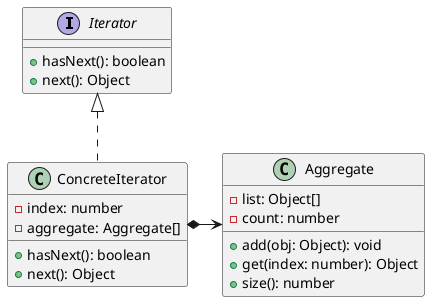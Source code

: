 @startuml iterator

interface Iterator {
  +hasNext(): boolean
  +next(): Object
}

class ConcreteIterator {
  -index: number
  -aggregate: Aggregate[]
  +hasNext(): boolean
  +next(): Object
}

class Aggregate {
  -list: Object[]
  -count: number
  +add(obj: Object): void
  +get(index: number): Object
  +size(): number
}

ConcreteIterator .up.|> Iterator
ConcreteIterator *-right-> Aggregate

@enduml
